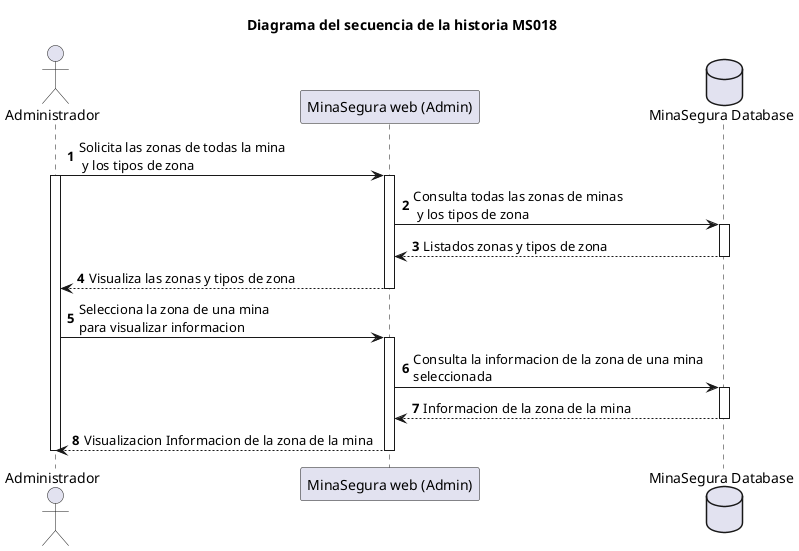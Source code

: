 @startuml hu1_sequence
autonumber

title Diagrama del secuencia de la historia MS018

actor Administrador
participant "MinaSegura web (Admin)"
Database "MinaSegura Database"

Administrador->"MinaSegura web (Admin)": Solicita las zonas de todas la mina\n y los tipos de zona
activate Administrador
activate "MinaSegura web (Admin)"

"MinaSegura web (Admin)"->"MinaSegura Database": Consulta todas las zonas de minas\n y los tipos de zona
activate "MinaSegura Database"

"MinaSegura Database" --> "MinaSegura web (Admin)": Listados zonas y tipos de zona
deactivate "MinaSegura Database"

"MinaSegura web (Admin)" --> Administrador: Visualiza las zonas y tipos de zona
deactivate "MinaSegura web (Admin)"


Administrador->"MinaSegura web (Admin)": Selecciona la zona de una mina \npara visualizar informacion
activate "MinaSegura web (Admin)"

"MinaSegura web (Admin)"->"MinaSegura Database": Consulta la informacion de la zona de una mina \nseleccionada
activate "MinaSegura Database"

"MinaSegura Database" --> "MinaSegura web (Admin)": Informacion de la zona de la mina
deactivate "MinaSegura Database"

"MinaSegura web (Admin)" --> Administrador: Visualizacion Informacion de la zona de la mina
deactivate "MinaSegura web (Admin)"



deactivate Administrador


@enduml
